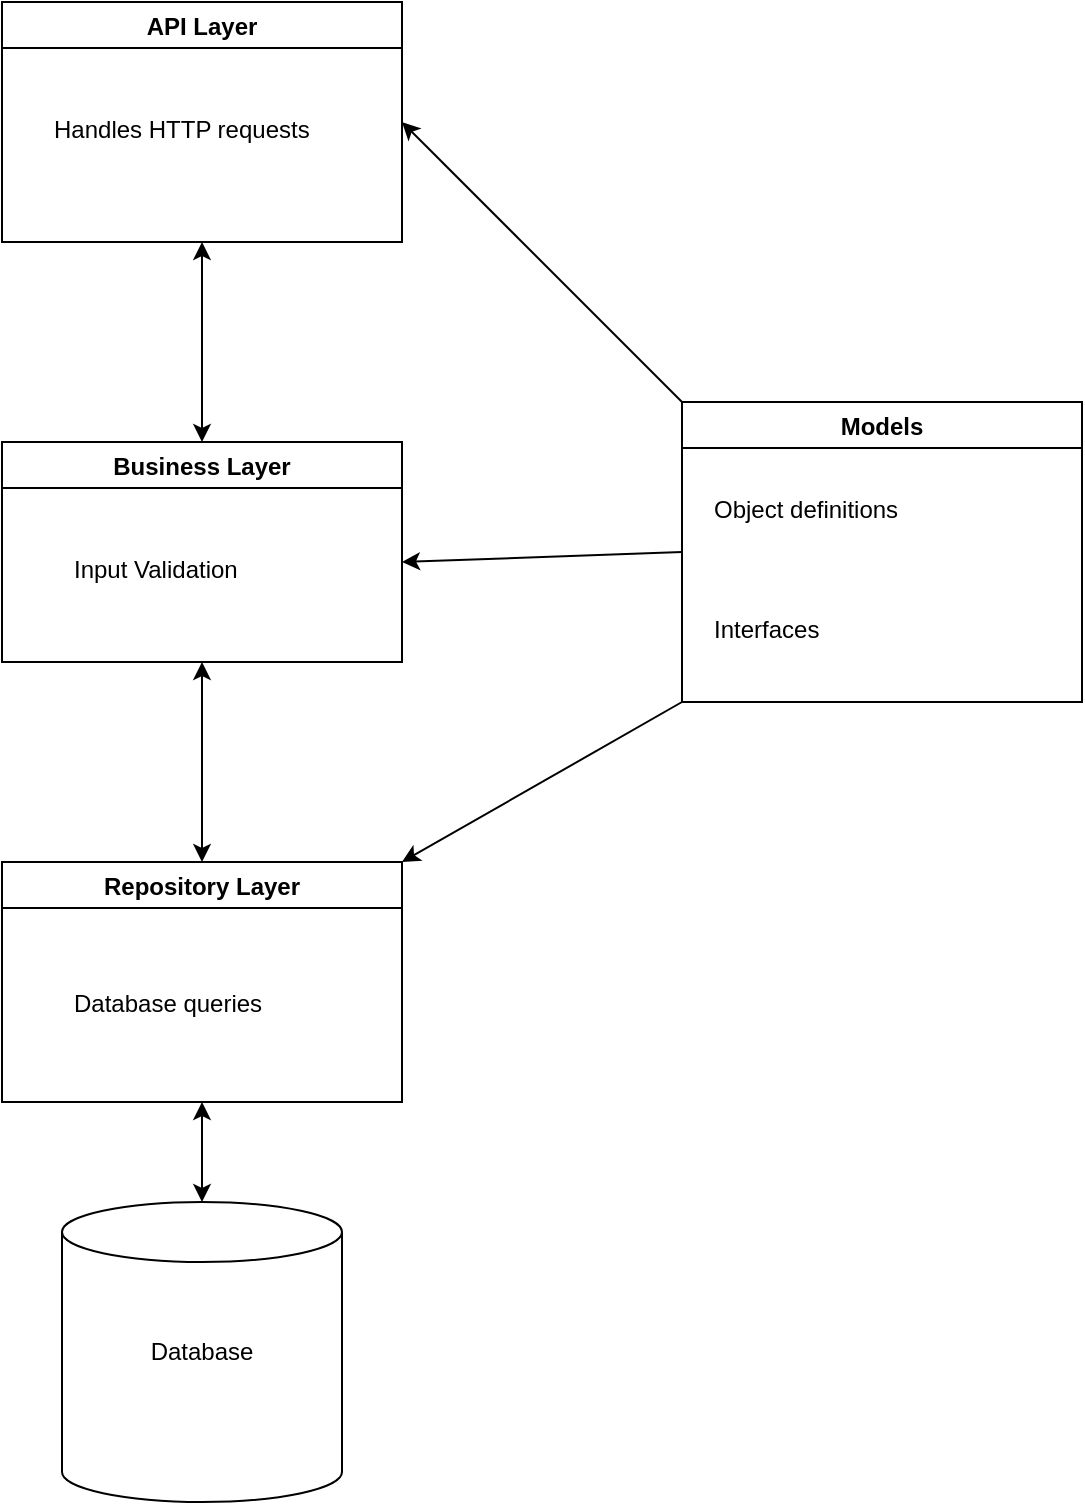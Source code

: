 <mxfile version="20.5.3" type="device"><diagram id="Pn1JtPv44FRN3D3rI3t3" name="Page-1"><mxGraphModel dx="1422" dy="794" grid="1" gridSize="10" guides="1" tooltips="1" connect="1" arrows="1" fold="1" page="1" pageScale="1" pageWidth="850" pageHeight="1100" math="0" shadow="0"><root><mxCell id="0"/><mxCell id="1" parent="0"/><mxCell id="ZZMFP7aci0OFMdi8jwKB-1" value="Business Layer" style="swimlane;" vertex="1" parent="1"><mxGeometry x="210" y="340" width="200" height="110" as="geometry"/></mxCell><mxCell id="ZZMFP7aci0OFMdi8jwKB-7" value="Input Validation" style="text;strokeColor=none;fillColor=none;align=left;verticalAlign=top;spacingLeft=4;spacingRight=4;overflow=hidden;rotatable=0;points=[[0,0.5],[1,0.5]];portConstraint=eastwest;whiteSpace=wrap;html=1;" vertex="1" parent="ZZMFP7aci0OFMdi8jwKB-1"><mxGeometry x="30" y="50" width="140" height="26" as="geometry"/></mxCell><mxCell id="ZZMFP7aci0OFMdi8jwKB-2" value="Repository Layer" style="swimlane;startSize=23;" vertex="1" parent="1"><mxGeometry x="210" y="550" width="200" height="120" as="geometry"/></mxCell><mxCell id="ZZMFP7aci0OFMdi8jwKB-6" value="Database queries" style="text;strokeColor=none;fillColor=none;align=left;verticalAlign=top;spacingLeft=4;spacingRight=4;overflow=hidden;rotatable=0;points=[[0,0.5],[1,0.5]];portConstraint=eastwest;whiteSpace=wrap;html=1;" vertex="1" parent="ZZMFP7aci0OFMdi8jwKB-2"><mxGeometry x="30" y="57" width="140" height="26" as="geometry"/></mxCell><mxCell id="ZZMFP7aci0OFMdi8jwKB-3" value="Models" style="swimlane;" vertex="1" parent="1"><mxGeometry x="550" y="320" width="200" height="150" as="geometry"/></mxCell><mxCell id="ZZMFP7aci0OFMdi8jwKB-8" value="Object definitions" style="text;strokeColor=none;fillColor=none;align=left;verticalAlign=top;spacingLeft=4;spacingRight=4;overflow=hidden;rotatable=0;points=[[0,0.5],[1,0.5]];portConstraint=eastwest;whiteSpace=wrap;html=1;" vertex="1" parent="ZZMFP7aci0OFMdi8jwKB-3"><mxGeometry x="10" y="40" width="140" height="26" as="geometry"/></mxCell><mxCell id="ZZMFP7aci0OFMdi8jwKB-9" value="Interfaces" style="text;strokeColor=none;fillColor=none;align=left;verticalAlign=top;spacingLeft=4;spacingRight=4;overflow=hidden;rotatable=0;points=[[0,0.5],[1,0.5]];portConstraint=eastwest;whiteSpace=wrap;html=1;" vertex="1" parent="ZZMFP7aci0OFMdi8jwKB-3"><mxGeometry x="10" y="100" width="140" height="26" as="geometry"/></mxCell><mxCell id="ZZMFP7aci0OFMdi8jwKB-4" value="API Layer" style="swimlane;" vertex="1" parent="1"><mxGeometry x="210" y="120" width="200" height="120" as="geometry"/></mxCell><mxCell id="ZZMFP7aci0OFMdi8jwKB-5" value="Handles HTTP requests" style="text;strokeColor=none;fillColor=none;align=left;verticalAlign=top;spacingLeft=4;spacingRight=4;overflow=hidden;rotatable=0;points=[[0,0.5],[1,0.5]];portConstraint=eastwest;whiteSpace=wrap;html=1;" vertex="1" parent="ZZMFP7aci0OFMdi8jwKB-4"><mxGeometry x="20" y="50" width="140" height="26" as="geometry"/></mxCell><mxCell id="ZZMFP7aci0OFMdi8jwKB-18" value="" style="endArrow=classic;startArrow=classic;html=1;rounded=0;entryX=0.5;entryY=1;entryDx=0;entryDy=0;exitX=0.5;exitY=0;exitDx=0;exitDy=0;" edge="1" parent="1" source="ZZMFP7aci0OFMdi8jwKB-2" target="ZZMFP7aci0OFMdi8jwKB-1"><mxGeometry width="50" height="50" relative="1" as="geometry"><mxPoint x="310" y="530" as="sourcePoint"/><mxPoint x="360" y="480" as="targetPoint"/></mxGeometry></mxCell><mxCell id="ZZMFP7aci0OFMdi8jwKB-19" value="" style="endArrow=classic;startArrow=classic;html=1;rounded=0;exitX=0.5;exitY=0;exitDx=0;exitDy=0;entryX=0.5;entryY=1;entryDx=0;entryDy=0;" edge="1" parent="1" source="ZZMFP7aci0OFMdi8jwKB-1" target="ZZMFP7aci0OFMdi8jwKB-4"><mxGeometry width="50" height="50" relative="1" as="geometry"><mxPoint x="310" y="310" as="sourcePoint"/><mxPoint x="360" y="260" as="targetPoint"/></mxGeometry></mxCell><mxCell id="ZZMFP7aci0OFMdi8jwKB-20" value="" style="endArrow=classic;html=1;rounded=0;exitX=0;exitY=0.5;exitDx=0;exitDy=0;" edge="1" parent="1" source="ZZMFP7aci0OFMdi8jwKB-3"><mxGeometry width="50" height="50" relative="1" as="geometry"><mxPoint x="470" y="400" as="sourcePoint"/><mxPoint x="410" y="400" as="targetPoint"/></mxGeometry></mxCell><mxCell id="ZZMFP7aci0OFMdi8jwKB-21" value="" style="endArrow=classic;html=1;rounded=0;exitX=0;exitY=1;exitDx=0;exitDy=0;entryX=1;entryY=0;entryDx=0;entryDy=0;" edge="1" parent="1" source="ZZMFP7aci0OFMdi8jwKB-3" target="ZZMFP7aci0OFMdi8jwKB-2"><mxGeometry width="50" height="50" relative="1" as="geometry"><mxPoint x="540" y="600" as="sourcePoint"/><mxPoint x="590" y="550" as="targetPoint"/></mxGeometry></mxCell><mxCell id="ZZMFP7aci0OFMdi8jwKB-22" value="" style="endArrow=classic;html=1;rounded=0;exitX=0;exitY=0;exitDx=0;exitDy=0;entryX=1;entryY=0.5;entryDx=0;entryDy=0;" edge="1" parent="1" source="ZZMFP7aci0OFMdi8jwKB-3" target="ZZMFP7aci0OFMdi8jwKB-4"><mxGeometry width="50" height="50" relative="1" as="geometry"><mxPoint x="510" y="250" as="sourcePoint"/><mxPoint x="560" y="200" as="targetPoint"/></mxGeometry></mxCell><mxCell id="ZZMFP7aci0OFMdi8jwKB-23" value="" style="shape=cylinder3;whiteSpace=wrap;html=1;boundedLbl=1;backgroundOutline=1;size=15;" vertex="1" parent="1"><mxGeometry x="240" y="720" width="140" height="150" as="geometry"/></mxCell><mxCell id="ZZMFP7aci0OFMdi8jwKB-24" value="Database" style="text;html=1;strokeColor=none;fillColor=none;align=center;verticalAlign=middle;whiteSpace=wrap;rounded=0;" vertex="1" parent="1"><mxGeometry x="280" y="780" width="60" height="30" as="geometry"/></mxCell><mxCell id="ZZMFP7aci0OFMdi8jwKB-25" value="" style="endArrow=classic;startArrow=classic;html=1;rounded=0;exitX=0.5;exitY=0;exitDx=0;exitDy=0;exitPerimeter=0;entryX=0.5;entryY=1;entryDx=0;entryDy=0;" edge="1" parent="1" source="ZZMFP7aci0OFMdi8jwKB-23" target="ZZMFP7aci0OFMdi8jwKB-2"><mxGeometry width="50" height="50" relative="1" as="geometry"><mxPoint x="400" y="630" as="sourcePoint"/><mxPoint x="450" y="580" as="targetPoint"/></mxGeometry></mxCell></root></mxGraphModel></diagram></mxfile>